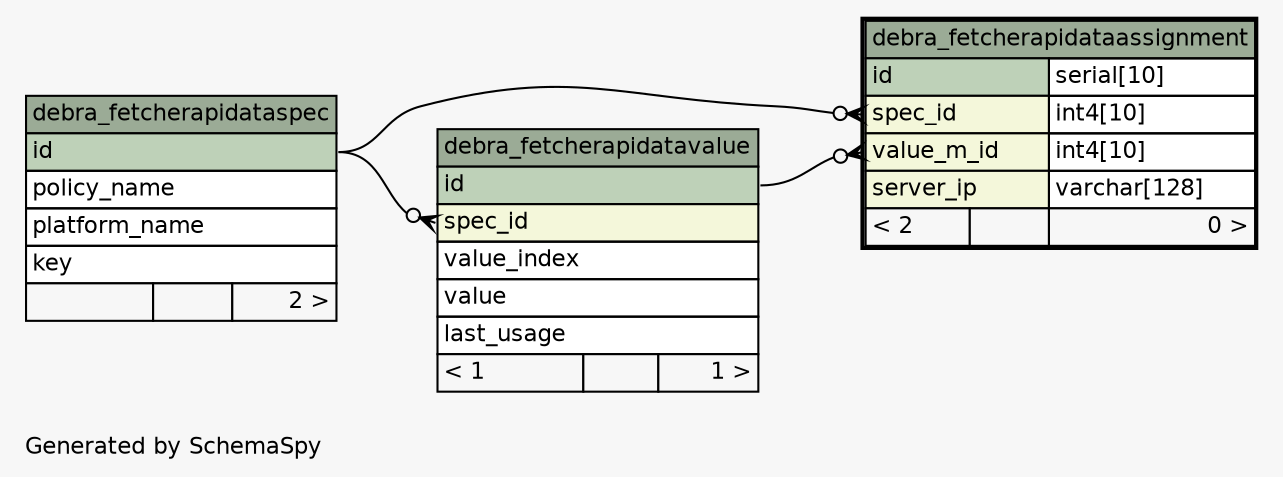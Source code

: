 // dot 2.36.0 on Linux 3.17.0-rc4-a1
// SchemaSpy rev 590
digraph "oneDegreeRelationshipsDiagram" {
  graph [
    rankdir="RL"
    bgcolor="#f7f7f7"
    label="\nGenerated by SchemaSpy"
    labeljust="l"
    nodesep="0.18"
    ranksep="0.46"
    fontname="Helvetica"
    fontsize="11"
  ];
  node [
    fontname="Helvetica"
    fontsize="11"
    shape="plaintext"
  ];
  edge [
    arrowsize="0.8"
  ];
  "debra_fetcherapidataassignment":"spec_id":w -> "debra_fetcherapidataspec":"id":e [arrowhead=none dir=back arrowtail=crowodot];
  "debra_fetcherapidataassignment":"value_m_id":w -> "debra_fetcherapidatavalue":"id":e [arrowhead=none dir=back arrowtail=crowodot];
  "debra_fetcherapidatavalue":"spec_id":w -> "debra_fetcherapidataspec":"id":e [arrowhead=none dir=back arrowtail=crowodot];
  "debra_fetcherapidataassignment" [
    label=<
    <TABLE BORDER="2" CELLBORDER="1" CELLSPACING="0" BGCOLOR="#ffffff">
      <TR><TD COLSPAN="3" BGCOLOR="#9bab96" ALIGN="CENTER">debra_fetcherapidataassignment</TD></TR>
      <TR><TD PORT="id" COLSPAN="2" BGCOLOR="#bed1b8" ALIGN="LEFT">id</TD><TD PORT="id.type" ALIGN="LEFT">serial[10]</TD></TR>
      <TR><TD PORT="spec_id" COLSPAN="2" BGCOLOR="#f4f7da" ALIGN="LEFT">spec_id</TD><TD PORT="spec_id.type" ALIGN="LEFT">int4[10]</TD></TR>
      <TR><TD PORT="value_m_id" COLSPAN="2" BGCOLOR="#f4f7da" ALIGN="LEFT">value_m_id</TD><TD PORT="value_m_id.type" ALIGN="LEFT">int4[10]</TD></TR>
      <TR><TD PORT="server_ip" COLSPAN="2" BGCOLOR="#f4f7da" ALIGN="LEFT">server_ip</TD><TD PORT="server_ip.type" ALIGN="LEFT">varchar[128]</TD></TR>
      <TR><TD ALIGN="LEFT" BGCOLOR="#f7f7f7">&lt; 2</TD><TD ALIGN="RIGHT" BGCOLOR="#f7f7f7">  </TD><TD ALIGN="RIGHT" BGCOLOR="#f7f7f7">0 &gt;</TD></TR>
    </TABLE>>
    URL="debra_fetcherapidataassignment.html"
    tooltip="debra_fetcherapidataassignment"
  ];
  "debra_fetcherapidataspec" [
    label=<
    <TABLE BORDER="0" CELLBORDER="1" CELLSPACING="0" BGCOLOR="#ffffff">
      <TR><TD COLSPAN="3" BGCOLOR="#9bab96" ALIGN="CENTER">debra_fetcherapidataspec</TD></TR>
      <TR><TD PORT="id" COLSPAN="3" BGCOLOR="#bed1b8" ALIGN="LEFT">id</TD></TR>
      <TR><TD PORT="policy_name" COLSPAN="3" ALIGN="LEFT">policy_name</TD></TR>
      <TR><TD PORT="platform_name" COLSPAN="3" ALIGN="LEFT">platform_name</TD></TR>
      <TR><TD PORT="key" COLSPAN="3" ALIGN="LEFT">key</TD></TR>
      <TR><TD ALIGN="LEFT" BGCOLOR="#f7f7f7">  </TD><TD ALIGN="RIGHT" BGCOLOR="#f7f7f7">  </TD><TD ALIGN="RIGHT" BGCOLOR="#f7f7f7">2 &gt;</TD></TR>
    </TABLE>>
    URL="debra_fetcherapidataspec.html"
    tooltip="debra_fetcherapidataspec"
  ];
  "debra_fetcherapidatavalue" [
    label=<
    <TABLE BORDER="0" CELLBORDER="1" CELLSPACING="0" BGCOLOR="#ffffff">
      <TR><TD COLSPAN="3" BGCOLOR="#9bab96" ALIGN="CENTER">debra_fetcherapidatavalue</TD></TR>
      <TR><TD PORT="id" COLSPAN="3" BGCOLOR="#bed1b8" ALIGN="LEFT">id</TD></TR>
      <TR><TD PORT="spec_id" COLSPAN="3" BGCOLOR="#f4f7da" ALIGN="LEFT">spec_id</TD></TR>
      <TR><TD PORT="value_index" COLSPAN="3" ALIGN="LEFT">value_index</TD></TR>
      <TR><TD PORT="value" COLSPAN="3" ALIGN="LEFT">value</TD></TR>
      <TR><TD PORT="last_usage" COLSPAN="3" ALIGN="LEFT">last_usage</TD></TR>
      <TR><TD ALIGN="LEFT" BGCOLOR="#f7f7f7">&lt; 1</TD><TD ALIGN="RIGHT" BGCOLOR="#f7f7f7">  </TD><TD ALIGN="RIGHT" BGCOLOR="#f7f7f7">1 &gt;</TD></TR>
    </TABLE>>
    URL="debra_fetcherapidatavalue.html"
    tooltip="debra_fetcherapidatavalue"
  ];
}
